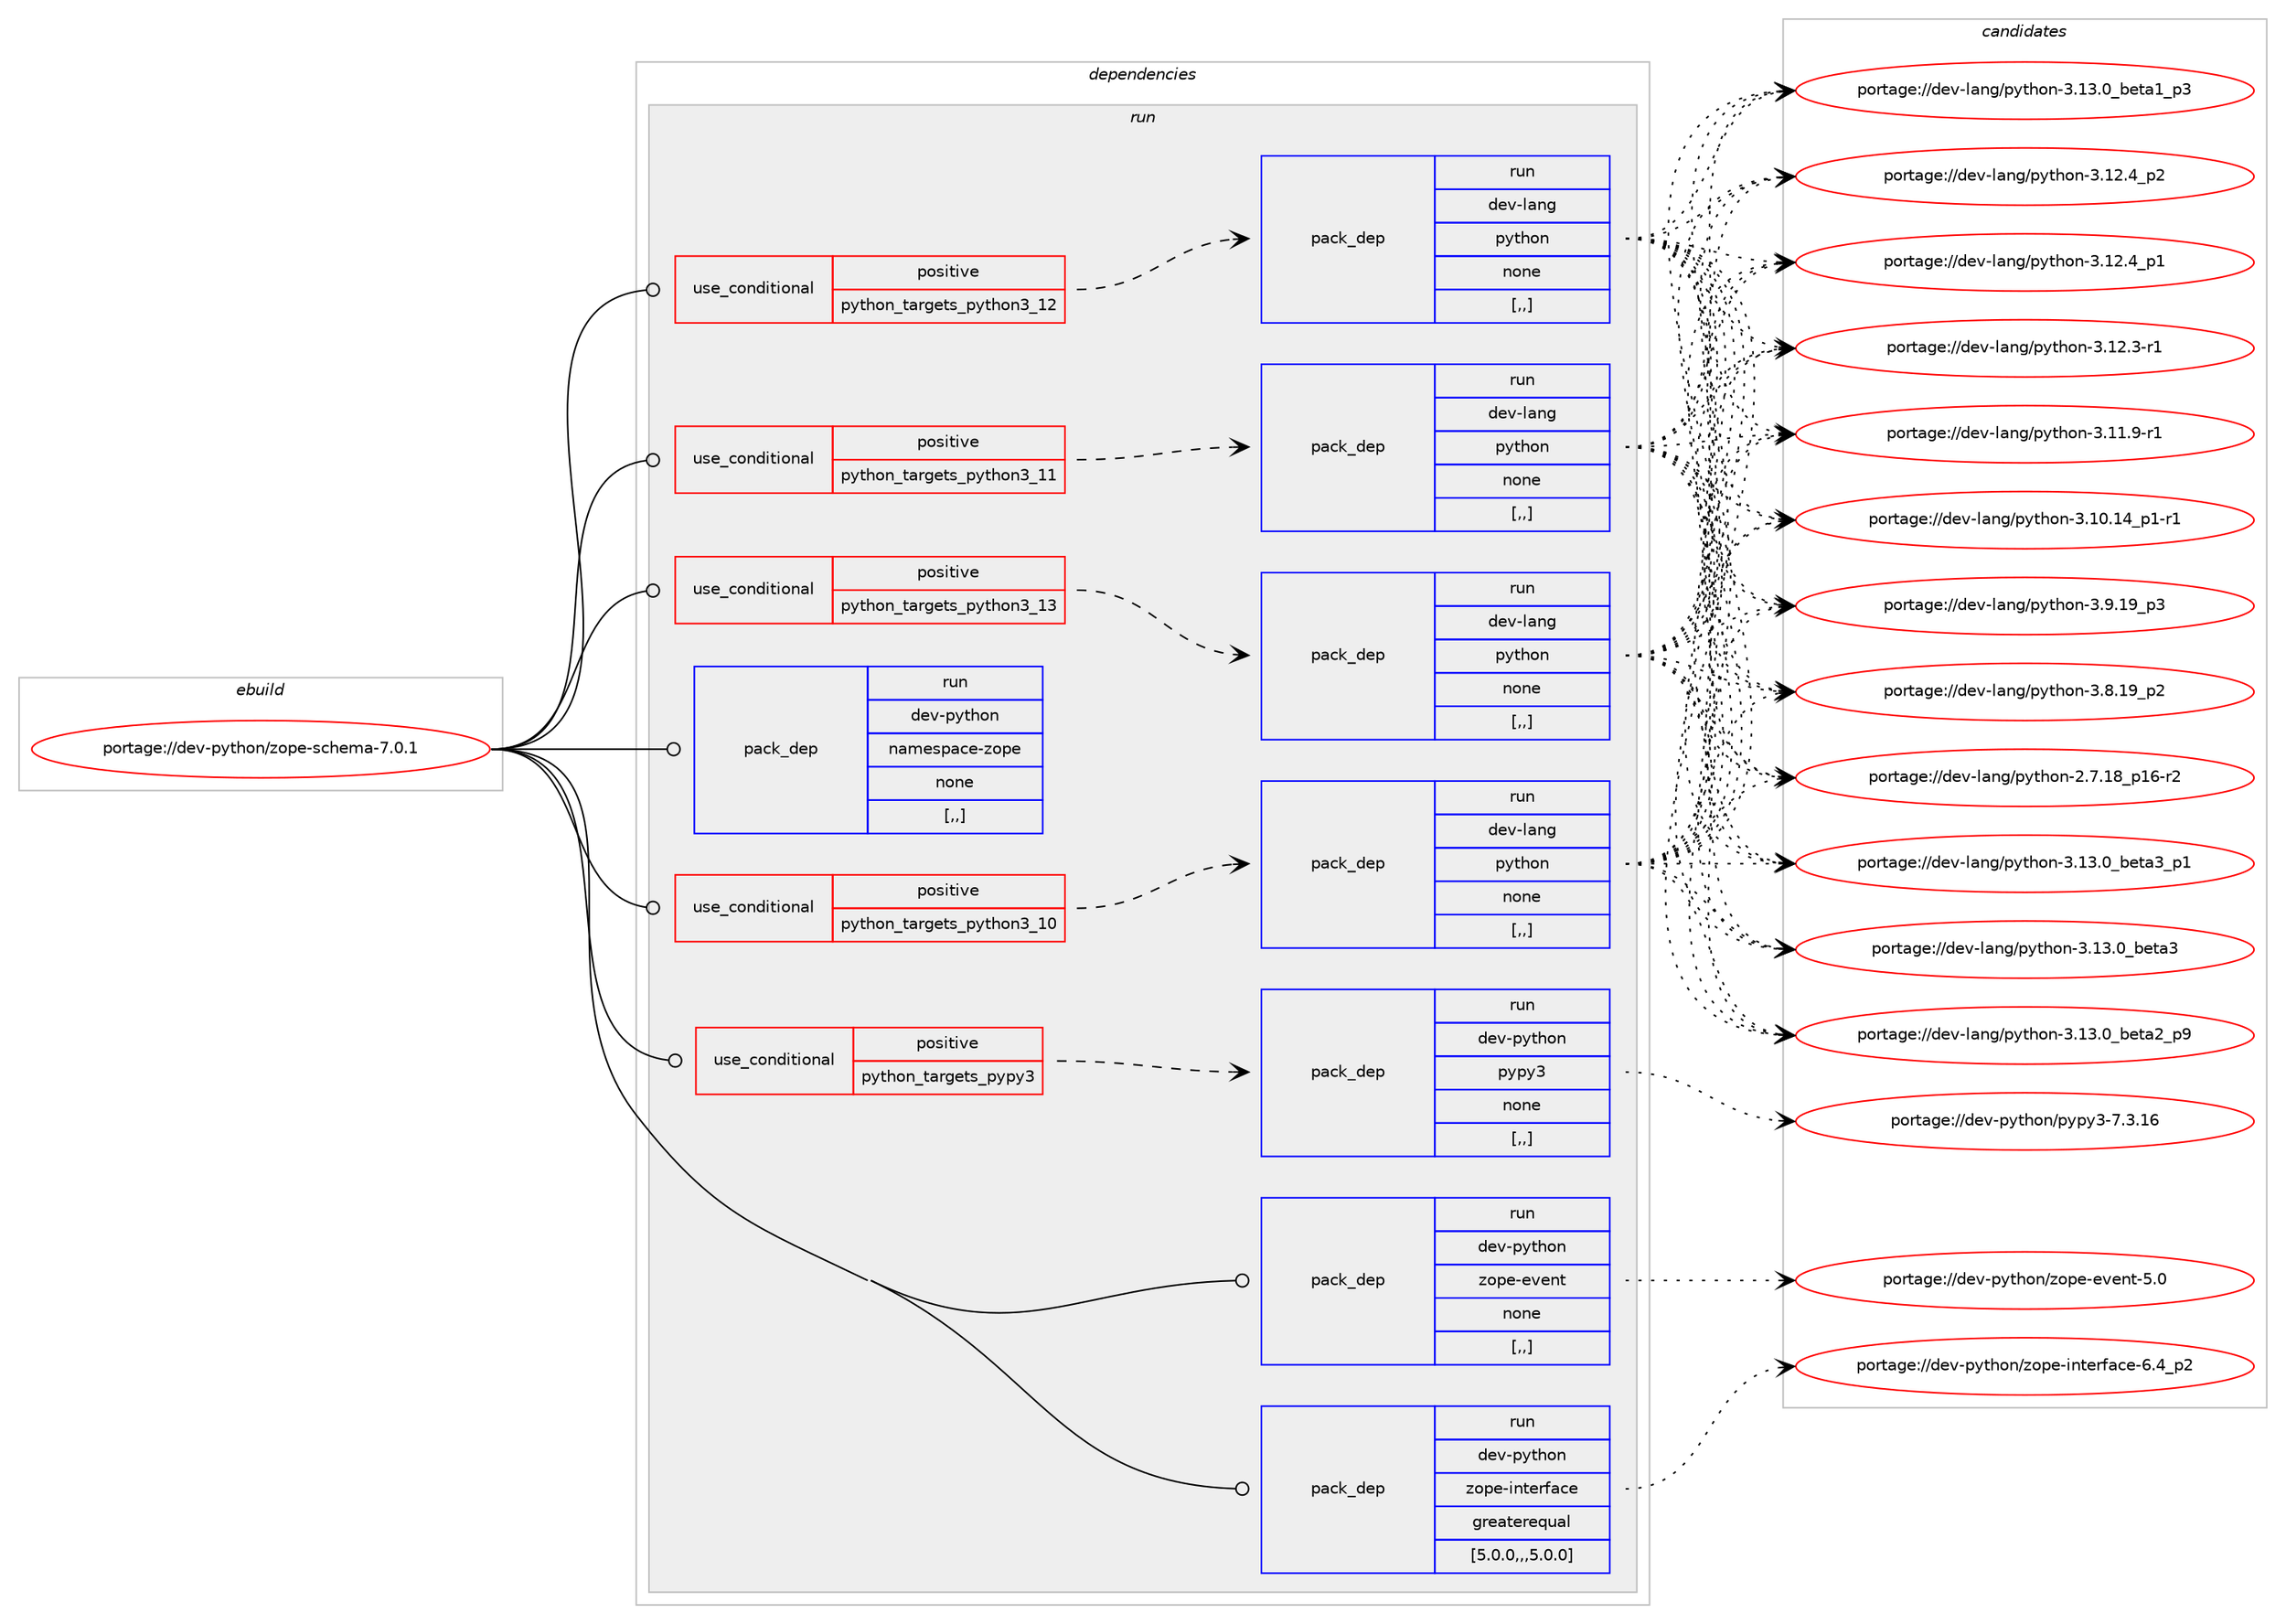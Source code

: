 digraph prolog {

# *************
# Graph options
# *************

newrank=true;
concentrate=true;
compound=true;
graph [rankdir=LR,fontname=Helvetica,fontsize=10,ranksep=1.5];#, ranksep=2.5, nodesep=0.2];
edge  [arrowhead=vee];
node  [fontname=Helvetica,fontsize=10];

# **********
# The ebuild
# **********

subgraph cluster_leftcol {
color=gray;
label=<<i>ebuild</i>>;
id [label="portage://dev-python/zope-schema-7.0.1", color=red, width=4, href="../dev-python/zope-schema-7.0.1.svg"];
}

# ****************
# The dependencies
# ****************

subgraph cluster_midcol {
color=gray;
label=<<i>dependencies</i>>;
subgraph cluster_compile {
fillcolor="#eeeeee";
style=filled;
label=<<i>compile</i>>;
}
subgraph cluster_compileandrun {
fillcolor="#eeeeee";
style=filled;
label=<<i>compile and run</i>>;
}
subgraph cluster_run {
fillcolor="#eeeeee";
style=filled;
label=<<i>run</i>>;
subgraph cond41344 {
dependency167676 [label=<<TABLE BORDER="0" CELLBORDER="1" CELLSPACING="0" CELLPADDING="4"><TR><TD ROWSPAN="3" CELLPADDING="10">use_conditional</TD></TR><TR><TD>positive</TD></TR><TR><TD>python_targets_pypy3</TD></TR></TABLE>>, shape=none, color=red];
subgraph pack125059 {
dependency167677 [label=<<TABLE BORDER="0" CELLBORDER="1" CELLSPACING="0" CELLPADDING="4" WIDTH="220"><TR><TD ROWSPAN="6" CELLPADDING="30">pack_dep</TD></TR><TR><TD WIDTH="110">run</TD></TR><TR><TD>dev-python</TD></TR><TR><TD>pypy3</TD></TR><TR><TD>none</TD></TR><TR><TD>[,,]</TD></TR></TABLE>>, shape=none, color=blue];
}
dependency167676:e -> dependency167677:w [weight=20,style="dashed",arrowhead="vee"];
}
id:e -> dependency167676:w [weight=20,style="solid",arrowhead="odot"];
subgraph cond41345 {
dependency167678 [label=<<TABLE BORDER="0" CELLBORDER="1" CELLSPACING="0" CELLPADDING="4"><TR><TD ROWSPAN="3" CELLPADDING="10">use_conditional</TD></TR><TR><TD>positive</TD></TR><TR><TD>python_targets_python3_10</TD></TR></TABLE>>, shape=none, color=red];
subgraph pack125060 {
dependency167679 [label=<<TABLE BORDER="0" CELLBORDER="1" CELLSPACING="0" CELLPADDING="4" WIDTH="220"><TR><TD ROWSPAN="6" CELLPADDING="30">pack_dep</TD></TR><TR><TD WIDTH="110">run</TD></TR><TR><TD>dev-lang</TD></TR><TR><TD>python</TD></TR><TR><TD>none</TD></TR><TR><TD>[,,]</TD></TR></TABLE>>, shape=none, color=blue];
}
dependency167678:e -> dependency167679:w [weight=20,style="dashed",arrowhead="vee"];
}
id:e -> dependency167678:w [weight=20,style="solid",arrowhead="odot"];
subgraph cond41346 {
dependency167680 [label=<<TABLE BORDER="0" CELLBORDER="1" CELLSPACING="0" CELLPADDING="4"><TR><TD ROWSPAN="3" CELLPADDING="10">use_conditional</TD></TR><TR><TD>positive</TD></TR><TR><TD>python_targets_python3_11</TD></TR></TABLE>>, shape=none, color=red];
subgraph pack125061 {
dependency167681 [label=<<TABLE BORDER="0" CELLBORDER="1" CELLSPACING="0" CELLPADDING="4" WIDTH="220"><TR><TD ROWSPAN="6" CELLPADDING="30">pack_dep</TD></TR><TR><TD WIDTH="110">run</TD></TR><TR><TD>dev-lang</TD></TR><TR><TD>python</TD></TR><TR><TD>none</TD></TR><TR><TD>[,,]</TD></TR></TABLE>>, shape=none, color=blue];
}
dependency167680:e -> dependency167681:w [weight=20,style="dashed",arrowhead="vee"];
}
id:e -> dependency167680:w [weight=20,style="solid",arrowhead="odot"];
subgraph cond41347 {
dependency167682 [label=<<TABLE BORDER="0" CELLBORDER="1" CELLSPACING="0" CELLPADDING="4"><TR><TD ROWSPAN="3" CELLPADDING="10">use_conditional</TD></TR><TR><TD>positive</TD></TR><TR><TD>python_targets_python3_12</TD></TR></TABLE>>, shape=none, color=red];
subgraph pack125062 {
dependency167683 [label=<<TABLE BORDER="0" CELLBORDER="1" CELLSPACING="0" CELLPADDING="4" WIDTH="220"><TR><TD ROWSPAN="6" CELLPADDING="30">pack_dep</TD></TR><TR><TD WIDTH="110">run</TD></TR><TR><TD>dev-lang</TD></TR><TR><TD>python</TD></TR><TR><TD>none</TD></TR><TR><TD>[,,]</TD></TR></TABLE>>, shape=none, color=blue];
}
dependency167682:e -> dependency167683:w [weight=20,style="dashed",arrowhead="vee"];
}
id:e -> dependency167682:w [weight=20,style="solid",arrowhead="odot"];
subgraph cond41348 {
dependency167684 [label=<<TABLE BORDER="0" CELLBORDER="1" CELLSPACING="0" CELLPADDING="4"><TR><TD ROWSPAN="3" CELLPADDING="10">use_conditional</TD></TR><TR><TD>positive</TD></TR><TR><TD>python_targets_python3_13</TD></TR></TABLE>>, shape=none, color=red];
subgraph pack125063 {
dependency167685 [label=<<TABLE BORDER="0" CELLBORDER="1" CELLSPACING="0" CELLPADDING="4" WIDTH="220"><TR><TD ROWSPAN="6" CELLPADDING="30">pack_dep</TD></TR><TR><TD WIDTH="110">run</TD></TR><TR><TD>dev-lang</TD></TR><TR><TD>python</TD></TR><TR><TD>none</TD></TR><TR><TD>[,,]</TD></TR></TABLE>>, shape=none, color=blue];
}
dependency167684:e -> dependency167685:w [weight=20,style="dashed",arrowhead="vee"];
}
id:e -> dependency167684:w [weight=20,style="solid",arrowhead="odot"];
subgraph pack125064 {
dependency167686 [label=<<TABLE BORDER="0" CELLBORDER="1" CELLSPACING="0" CELLPADDING="4" WIDTH="220"><TR><TD ROWSPAN="6" CELLPADDING="30">pack_dep</TD></TR><TR><TD WIDTH="110">run</TD></TR><TR><TD>dev-python</TD></TR><TR><TD>zope-event</TD></TR><TR><TD>none</TD></TR><TR><TD>[,,]</TD></TR></TABLE>>, shape=none, color=blue];
}
id:e -> dependency167686:w [weight=20,style="solid",arrowhead="odot"];
subgraph pack125065 {
dependency167687 [label=<<TABLE BORDER="0" CELLBORDER="1" CELLSPACING="0" CELLPADDING="4" WIDTH="220"><TR><TD ROWSPAN="6" CELLPADDING="30">pack_dep</TD></TR><TR><TD WIDTH="110">run</TD></TR><TR><TD>dev-python</TD></TR><TR><TD>zope-interface</TD></TR><TR><TD>greaterequal</TD></TR><TR><TD>[5.0.0,,,5.0.0]</TD></TR></TABLE>>, shape=none, color=blue];
}
id:e -> dependency167687:w [weight=20,style="solid",arrowhead="odot"];
subgraph pack125066 {
dependency167688 [label=<<TABLE BORDER="0" CELLBORDER="1" CELLSPACING="0" CELLPADDING="4" WIDTH="220"><TR><TD ROWSPAN="6" CELLPADDING="30">pack_dep</TD></TR><TR><TD WIDTH="110">run</TD></TR><TR><TD>dev-python</TD></TR><TR><TD>namespace-zope</TD></TR><TR><TD>none</TD></TR><TR><TD>[,,]</TD></TR></TABLE>>, shape=none, color=blue];
}
id:e -> dependency167688:w [weight=20,style="solid",arrowhead="odot"];
}
}

# **************
# The candidates
# **************

subgraph cluster_choices {
rank=same;
color=gray;
label=<<i>candidates</i>>;

subgraph choice125059 {
color=black;
nodesep=1;
choice10010111845112121116104111110471121211121215145554651464954 [label="portage://dev-python/pypy3-7.3.16", color=red, width=4,href="../dev-python/pypy3-7.3.16.svg"];
dependency167677:e -> choice10010111845112121116104111110471121211121215145554651464954:w [style=dotted,weight="100"];
}
subgraph choice125060 {
color=black;
nodesep=1;
choice10010111845108971101034711212111610411111045514649514648959810111697519511249 [label="portage://dev-lang/python-3.13.0_beta3_p1", color=red, width=4,href="../dev-lang/python-3.13.0_beta3_p1.svg"];
choice1001011184510897110103471121211161041111104551464951464895981011169751 [label="portage://dev-lang/python-3.13.0_beta3", color=red, width=4,href="../dev-lang/python-3.13.0_beta3.svg"];
choice10010111845108971101034711212111610411111045514649514648959810111697509511257 [label="portage://dev-lang/python-3.13.0_beta2_p9", color=red, width=4,href="../dev-lang/python-3.13.0_beta2_p9.svg"];
choice10010111845108971101034711212111610411111045514649514648959810111697499511251 [label="portage://dev-lang/python-3.13.0_beta1_p3", color=red, width=4,href="../dev-lang/python-3.13.0_beta1_p3.svg"];
choice100101118451089711010347112121116104111110455146495046529511250 [label="portage://dev-lang/python-3.12.4_p2", color=red, width=4,href="../dev-lang/python-3.12.4_p2.svg"];
choice100101118451089711010347112121116104111110455146495046529511249 [label="portage://dev-lang/python-3.12.4_p1", color=red, width=4,href="../dev-lang/python-3.12.4_p1.svg"];
choice100101118451089711010347112121116104111110455146495046514511449 [label="portage://dev-lang/python-3.12.3-r1", color=red, width=4,href="../dev-lang/python-3.12.3-r1.svg"];
choice100101118451089711010347112121116104111110455146494946574511449 [label="portage://dev-lang/python-3.11.9-r1", color=red, width=4,href="../dev-lang/python-3.11.9-r1.svg"];
choice100101118451089711010347112121116104111110455146494846495295112494511449 [label="portage://dev-lang/python-3.10.14_p1-r1", color=red, width=4,href="../dev-lang/python-3.10.14_p1-r1.svg"];
choice100101118451089711010347112121116104111110455146574649579511251 [label="portage://dev-lang/python-3.9.19_p3", color=red, width=4,href="../dev-lang/python-3.9.19_p3.svg"];
choice100101118451089711010347112121116104111110455146564649579511250 [label="portage://dev-lang/python-3.8.19_p2", color=red, width=4,href="../dev-lang/python-3.8.19_p2.svg"];
choice100101118451089711010347112121116104111110455046554649569511249544511450 [label="portage://dev-lang/python-2.7.18_p16-r2", color=red, width=4,href="../dev-lang/python-2.7.18_p16-r2.svg"];
dependency167679:e -> choice10010111845108971101034711212111610411111045514649514648959810111697519511249:w [style=dotted,weight="100"];
dependency167679:e -> choice1001011184510897110103471121211161041111104551464951464895981011169751:w [style=dotted,weight="100"];
dependency167679:e -> choice10010111845108971101034711212111610411111045514649514648959810111697509511257:w [style=dotted,weight="100"];
dependency167679:e -> choice10010111845108971101034711212111610411111045514649514648959810111697499511251:w [style=dotted,weight="100"];
dependency167679:e -> choice100101118451089711010347112121116104111110455146495046529511250:w [style=dotted,weight="100"];
dependency167679:e -> choice100101118451089711010347112121116104111110455146495046529511249:w [style=dotted,weight="100"];
dependency167679:e -> choice100101118451089711010347112121116104111110455146495046514511449:w [style=dotted,weight="100"];
dependency167679:e -> choice100101118451089711010347112121116104111110455146494946574511449:w [style=dotted,weight="100"];
dependency167679:e -> choice100101118451089711010347112121116104111110455146494846495295112494511449:w [style=dotted,weight="100"];
dependency167679:e -> choice100101118451089711010347112121116104111110455146574649579511251:w [style=dotted,weight="100"];
dependency167679:e -> choice100101118451089711010347112121116104111110455146564649579511250:w [style=dotted,weight="100"];
dependency167679:e -> choice100101118451089711010347112121116104111110455046554649569511249544511450:w [style=dotted,weight="100"];
}
subgraph choice125061 {
color=black;
nodesep=1;
choice10010111845108971101034711212111610411111045514649514648959810111697519511249 [label="portage://dev-lang/python-3.13.0_beta3_p1", color=red, width=4,href="../dev-lang/python-3.13.0_beta3_p1.svg"];
choice1001011184510897110103471121211161041111104551464951464895981011169751 [label="portage://dev-lang/python-3.13.0_beta3", color=red, width=4,href="../dev-lang/python-3.13.0_beta3.svg"];
choice10010111845108971101034711212111610411111045514649514648959810111697509511257 [label="portage://dev-lang/python-3.13.0_beta2_p9", color=red, width=4,href="../dev-lang/python-3.13.0_beta2_p9.svg"];
choice10010111845108971101034711212111610411111045514649514648959810111697499511251 [label="portage://dev-lang/python-3.13.0_beta1_p3", color=red, width=4,href="../dev-lang/python-3.13.0_beta1_p3.svg"];
choice100101118451089711010347112121116104111110455146495046529511250 [label="portage://dev-lang/python-3.12.4_p2", color=red, width=4,href="../dev-lang/python-3.12.4_p2.svg"];
choice100101118451089711010347112121116104111110455146495046529511249 [label="portage://dev-lang/python-3.12.4_p1", color=red, width=4,href="../dev-lang/python-3.12.4_p1.svg"];
choice100101118451089711010347112121116104111110455146495046514511449 [label="portage://dev-lang/python-3.12.3-r1", color=red, width=4,href="../dev-lang/python-3.12.3-r1.svg"];
choice100101118451089711010347112121116104111110455146494946574511449 [label="portage://dev-lang/python-3.11.9-r1", color=red, width=4,href="../dev-lang/python-3.11.9-r1.svg"];
choice100101118451089711010347112121116104111110455146494846495295112494511449 [label="portage://dev-lang/python-3.10.14_p1-r1", color=red, width=4,href="../dev-lang/python-3.10.14_p1-r1.svg"];
choice100101118451089711010347112121116104111110455146574649579511251 [label="portage://dev-lang/python-3.9.19_p3", color=red, width=4,href="../dev-lang/python-3.9.19_p3.svg"];
choice100101118451089711010347112121116104111110455146564649579511250 [label="portage://dev-lang/python-3.8.19_p2", color=red, width=4,href="../dev-lang/python-3.8.19_p2.svg"];
choice100101118451089711010347112121116104111110455046554649569511249544511450 [label="portage://dev-lang/python-2.7.18_p16-r2", color=red, width=4,href="../dev-lang/python-2.7.18_p16-r2.svg"];
dependency167681:e -> choice10010111845108971101034711212111610411111045514649514648959810111697519511249:w [style=dotted,weight="100"];
dependency167681:e -> choice1001011184510897110103471121211161041111104551464951464895981011169751:w [style=dotted,weight="100"];
dependency167681:e -> choice10010111845108971101034711212111610411111045514649514648959810111697509511257:w [style=dotted,weight="100"];
dependency167681:e -> choice10010111845108971101034711212111610411111045514649514648959810111697499511251:w [style=dotted,weight="100"];
dependency167681:e -> choice100101118451089711010347112121116104111110455146495046529511250:w [style=dotted,weight="100"];
dependency167681:e -> choice100101118451089711010347112121116104111110455146495046529511249:w [style=dotted,weight="100"];
dependency167681:e -> choice100101118451089711010347112121116104111110455146495046514511449:w [style=dotted,weight="100"];
dependency167681:e -> choice100101118451089711010347112121116104111110455146494946574511449:w [style=dotted,weight="100"];
dependency167681:e -> choice100101118451089711010347112121116104111110455146494846495295112494511449:w [style=dotted,weight="100"];
dependency167681:e -> choice100101118451089711010347112121116104111110455146574649579511251:w [style=dotted,weight="100"];
dependency167681:e -> choice100101118451089711010347112121116104111110455146564649579511250:w [style=dotted,weight="100"];
dependency167681:e -> choice100101118451089711010347112121116104111110455046554649569511249544511450:w [style=dotted,weight="100"];
}
subgraph choice125062 {
color=black;
nodesep=1;
choice10010111845108971101034711212111610411111045514649514648959810111697519511249 [label="portage://dev-lang/python-3.13.0_beta3_p1", color=red, width=4,href="../dev-lang/python-3.13.0_beta3_p1.svg"];
choice1001011184510897110103471121211161041111104551464951464895981011169751 [label="portage://dev-lang/python-3.13.0_beta3", color=red, width=4,href="../dev-lang/python-3.13.0_beta3.svg"];
choice10010111845108971101034711212111610411111045514649514648959810111697509511257 [label="portage://dev-lang/python-3.13.0_beta2_p9", color=red, width=4,href="../dev-lang/python-3.13.0_beta2_p9.svg"];
choice10010111845108971101034711212111610411111045514649514648959810111697499511251 [label="portage://dev-lang/python-3.13.0_beta1_p3", color=red, width=4,href="../dev-lang/python-3.13.0_beta1_p3.svg"];
choice100101118451089711010347112121116104111110455146495046529511250 [label="portage://dev-lang/python-3.12.4_p2", color=red, width=4,href="../dev-lang/python-3.12.4_p2.svg"];
choice100101118451089711010347112121116104111110455146495046529511249 [label="portage://dev-lang/python-3.12.4_p1", color=red, width=4,href="../dev-lang/python-3.12.4_p1.svg"];
choice100101118451089711010347112121116104111110455146495046514511449 [label="portage://dev-lang/python-3.12.3-r1", color=red, width=4,href="../dev-lang/python-3.12.3-r1.svg"];
choice100101118451089711010347112121116104111110455146494946574511449 [label="portage://dev-lang/python-3.11.9-r1", color=red, width=4,href="../dev-lang/python-3.11.9-r1.svg"];
choice100101118451089711010347112121116104111110455146494846495295112494511449 [label="portage://dev-lang/python-3.10.14_p1-r1", color=red, width=4,href="../dev-lang/python-3.10.14_p1-r1.svg"];
choice100101118451089711010347112121116104111110455146574649579511251 [label="portage://dev-lang/python-3.9.19_p3", color=red, width=4,href="../dev-lang/python-3.9.19_p3.svg"];
choice100101118451089711010347112121116104111110455146564649579511250 [label="portage://dev-lang/python-3.8.19_p2", color=red, width=4,href="../dev-lang/python-3.8.19_p2.svg"];
choice100101118451089711010347112121116104111110455046554649569511249544511450 [label="portage://dev-lang/python-2.7.18_p16-r2", color=red, width=4,href="../dev-lang/python-2.7.18_p16-r2.svg"];
dependency167683:e -> choice10010111845108971101034711212111610411111045514649514648959810111697519511249:w [style=dotted,weight="100"];
dependency167683:e -> choice1001011184510897110103471121211161041111104551464951464895981011169751:w [style=dotted,weight="100"];
dependency167683:e -> choice10010111845108971101034711212111610411111045514649514648959810111697509511257:w [style=dotted,weight="100"];
dependency167683:e -> choice10010111845108971101034711212111610411111045514649514648959810111697499511251:w [style=dotted,weight="100"];
dependency167683:e -> choice100101118451089711010347112121116104111110455146495046529511250:w [style=dotted,weight="100"];
dependency167683:e -> choice100101118451089711010347112121116104111110455146495046529511249:w [style=dotted,weight="100"];
dependency167683:e -> choice100101118451089711010347112121116104111110455146495046514511449:w [style=dotted,weight="100"];
dependency167683:e -> choice100101118451089711010347112121116104111110455146494946574511449:w [style=dotted,weight="100"];
dependency167683:e -> choice100101118451089711010347112121116104111110455146494846495295112494511449:w [style=dotted,weight="100"];
dependency167683:e -> choice100101118451089711010347112121116104111110455146574649579511251:w [style=dotted,weight="100"];
dependency167683:e -> choice100101118451089711010347112121116104111110455146564649579511250:w [style=dotted,weight="100"];
dependency167683:e -> choice100101118451089711010347112121116104111110455046554649569511249544511450:w [style=dotted,weight="100"];
}
subgraph choice125063 {
color=black;
nodesep=1;
choice10010111845108971101034711212111610411111045514649514648959810111697519511249 [label="portage://dev-lang/python-3.13.0_beta3_p1", color=red, width=4,href="../dev-lang/python-3.13.0_beta3_p1.svg"];
choice1001011184510897110103471121211161041111104551464951464895981011169751 [label="portage://dev-lang/python-3.13.0_beta3", color=red, width=4,href="../dev-lang/python-3.13.0_beta3.svg"];
choice10010111845108971101034711212111610411111045514649514648959810111697509511257 [label="portage://dev-lang/python-3.13.0_beta2_p9", color=red, width=4,href="../dev-lang/python-3.13.0_beta2_p9.svg"];
choice10010111845108971101034711212111610411111045514649514648959810111697499511251 [label="portage://dev-lang/python-3.13.0_beta1_p3", color=red, width=4,href="../dev-lang/python-3.13.0_beta1_p3.svg"];
choice100101118451089711010347112121116104111110455146495046529511250 [label="portage://dev-lang/python-3.12.4_p2", color=red, width=4,href="../dev-lang/python-3.12.4_p2.svg"];
choice100101118451089711010347112121116104111110455146495046529511249 [label="portage://dev-lang/python-3.12.4_p1", color=red, width=4,href="../dev-lang/python-3.12.4_p1.svg"];
choice100101118451089711010347112121116104111110455146495046514511449 [label="portage://dev-lang/python-3.12.3-r1", color=red, width=4,href="../dev-lang/python-3.12.3-r1.svg"];
choice100101118451089711010347112121116104111110455146494946574511449 [label="portage://dev-lang/python-3.11.9-r1", color=red, width=4,href="../dev-lang/python-3.11.9-r1.svg"];
choice100101118451089711010347112121116104111110455146494846495295112494511449 [label="portage://dev-lang/python-3.10.14_p1-r1", color=red, width=4,href="../dev-lang/python-3.10.14_p1-r1.svg"];
choice100101118451089711010347112121116104111110455146574649579511251 [label="portage://dev-lang/python-3.9.19_p3", color=red, width=4,href="../dev-lang/python-3.9.19_p3.svg"];
choice100101118451089711010347112121116104111110455146564649579511250 [label="portage://dev-lang/python-3.8.19_p2", color=red, width=4,href="../dev-lang/python-3.8.19_p2.svg"];
choice100101118451089711010347112121116104111110455046554649569511249544511450 [label="portage://dev-lang/python-2.7.18_p16-r2", color=red, width=4,href="../dev-lang/python-2.7.18_p16-r2.svg"];
dependency167685:e -> choice10010111845108971101034711212111610411111045514649514648959810111697519511249:w [style=dotted,weight="100"];
dependency167685:e -> choice1001011184510897110103471121211161041111104551464951464895981011169751:w [style=dotted,weight="100"];
dependency167685:e -> choice10010111845108971101034711212111610411111045514649514648959810111697509511257:w [style=dotted,weight="100"];
dependency167685:e -> choice10010111845108971101034711212111610411111045514649514648959810111697499511251:w [style=dotted,weight="100"];
dependency167685:e -> choice100101118451089711010347112121116104111110455146495046529511250:w [style=dotted,weight="100"];
dependency167685:e -> choice100101118451089711010347112121116104111110455146495046529511249:w [style=dotted,weight="100"];
dependency167685:e -> choice100101118451089711010347112121116104111110455146495046514511449:w [style=dotted,weight="100"];
dependency167685:e -> choice100101118451089711010347112121116104111110455146494946574511449:w [style=dotted,weight="100"];
dependency167685:e -> choice100101118451089711010347112121116104111110455146494846495295112494511449:w [style=dotted,weight="100"];
dependency167685:e -> choice100101118451089711010347112121116104111110455146574649579511251:w [style=dotted,weight="100"];
dependency167685:e -> choice100101118451089711010347112121116104111110455146564649579511250:w [style=dotted,weight="100"];
dependency167685:e -> choice100101118451089711010347112121116104111110455046554649569511249544511450:w [style=dotted,weight="100"];
}
subgraph choice125064 {
color=black;
nodesep=1;
choice10010111845112121116104111110471221111121014510111810111011645534648 [label="portage://dev-python/zope-event-5.0", color=red, width=4,href="../dev-python/zope-event-5.0.svg"];
dependency167686:e -> choice10010111845112121116104111110471221111121014510111810111011645534648:w [style=dotted,weight="100"];
}
subgraph choice125065 {
color=black;
nodesep=1;
choice1001011184511212111610411111047122111112101451051101161011141029799101455446529511250 [label="portage://dev-python/zope-interface-6.4_p2", color=red, width=4,href="../dev-python/zope-interface-6.4_p2.svg"];
dependency167687:e -> choice1001011184511212111610411111047122111112101451051101161011141029799101455446529511250:w [style=dotted,weight="100"];
}
subgraph choice125066 {
color=black;
nodesep=1;
}
}

}

